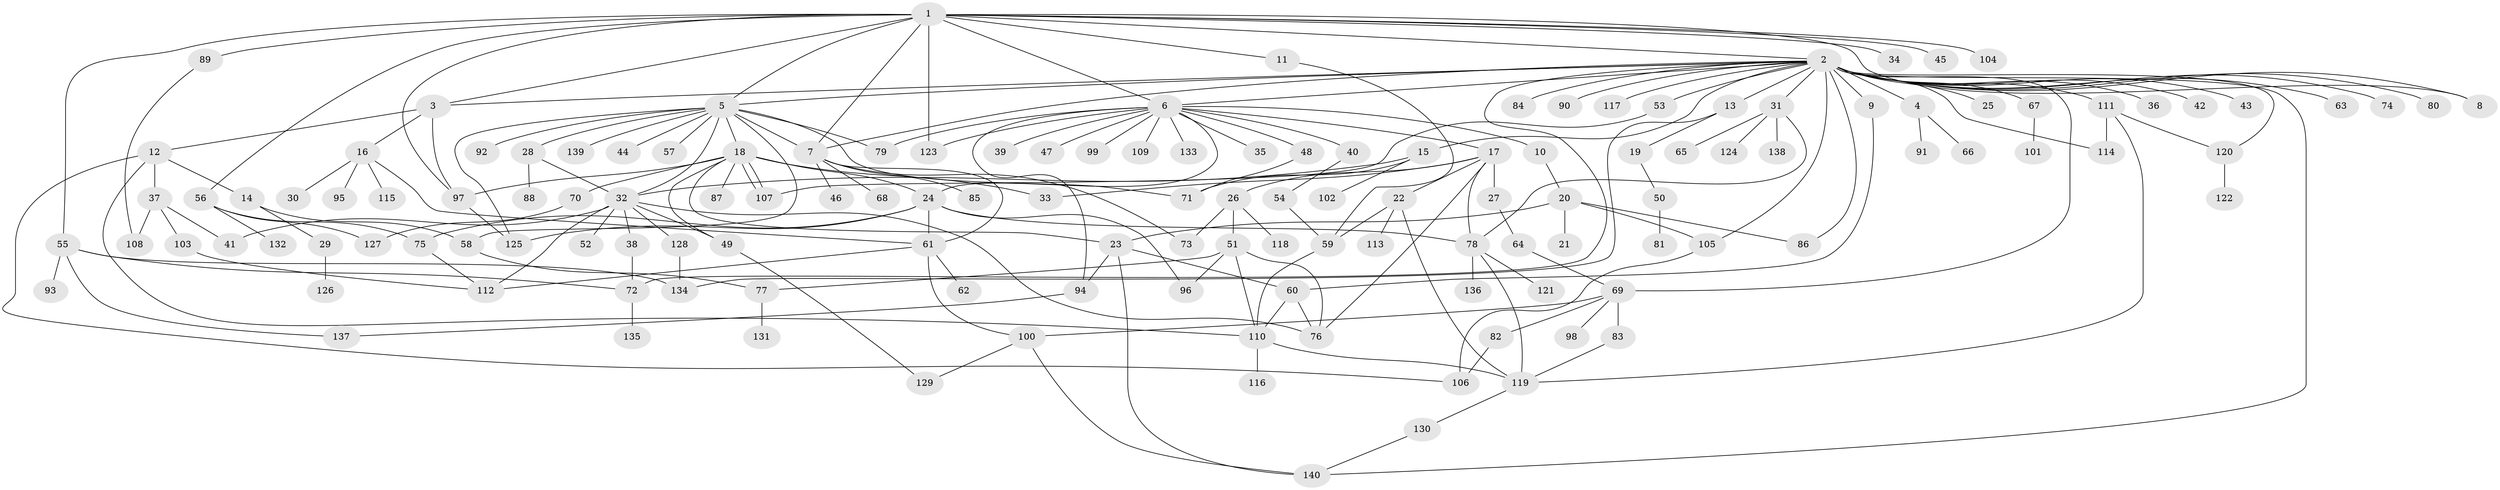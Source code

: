// coarse degree distribution, {13: 0.022727272727272728, 19: 0.022727272727272728, 6: 0.11363636363636363, 1: 0.11363636363636363, 8: 0.022727272727272728, 11: 0.022727272727272728, 5: 0.06818181818181818, 4: 0.20454545454545456, 7: 0.022727272727272728, 3: 0.13636363636363635, 2: 0.20454545454545456, 10: 0.022727272727272728, 12: 0.022727272727272728}
// Generated by graph-tools (version 1.1) at 2025/50/03/04/25 22:50:27]
// undirected, 140 vertices, 207 edges
graph export_dot {
  node [color=gray90,style=filled];
  1;
  2;
  3;
  4;
  5;
  6;
  7;
  8;
  9;
  10;
  11;
  12;
  13;
  14;
  15;
  16;
  17;
  18;
  19;
  20;
  21;
  22;
  23;
  24;
  25;
  26;
  27;
  28;
  29;
  30;
  31;
  32;
  33;
  34;
  35;
  36;
  37;
  38;
  39;
  40;
  41;
  42;
  43;
  44;
  45;
  46;
  47;
  48;
  49;
  50;
  51;
  52;
  53;
  54;
  55;
  56;
  57;
  58;
  59;
  60;
  61;
  62;
  63;
  64;
  65;
  66;
  67;
  68;
  69;
  70;
  71;
  72;
  73;
  74;
  75;
  76;
  77;
  78;
  79;
  80;
  81;
  82;
  83;
  84;
  85;
  86;
  87;
  88;
  89;
  90;
  91;
  92;
  93;
  94;
  95;
  96;
  97;
  98;
  99;
  100;
  101;
  102;
  103;
  104;
  105;
  106;
  107;
  108;
  109;
  110;
  111;
  112;
  113;
  114;
  115;
  116;
  117;
  118;
  119;
  120;
  121;
  122;
  123;
  124;
  125;
  126;
  127;
  128;
  129;
  130;
  131;
  132;
  133;
  134;
  135;
  136;
  137;
  138;
  139;
  140;
  1 -- 2;
  1 -- 3;
  1 -- 5;
  1 -- 6;
  1 -- 7;
  1 -- 8;
  1 -- 11;
  1 -- 34;
  1 -- 45;
  1 -- 55;
  1 -- 56;
  1 -- 89;
  1 -- 97;
  1 -- 104;
  1 -- 123;
  2 -- 3;
  2 -- 4;
  2 -- 5;
  2 -- 6;
  2 -- 7;
  2 -- 8;
  2 -- 9;
  2 -- 13;
  2 -- 15;
  2 -- 25;
  2 -- 31;
  2 -- 36;
  2 -- 42;
  2 -- 43;
  2 -- 53;
  2 -- 63;
  2 -- 67;
  2 -- 69;
  2 -- 72;
  2 -- 74;
  2 -- 80;
  2 -- 84;
  2 -- 86;
  2 -- 90;
  2 -- 105;
  2 -- 111;
  2 -- 114;
  2 -- 117;
  2 -- 120;
  2 -- 140;
  3 -- 12;
  3 -- 16;
  3 -- 97;
  4 -- 66;
  4 -- 91;
  5 -- 7;
  5 -- 18;
  5 -- 28;
  5 -- 32;
  5 -- 44;
  5 -- 57;
  5 -- 58;
  5 -- 71;
  5 -- 79;
  5 -- 92;
  5 -- 125;
  5 -- 139;
  6 -- 10;
  6 -- 17;
  6 -- 24;
  6 -- 35;
  6 -- 39;
  6 -- 40;
  6 -- 47;
  6 -- 48;
  6 -- 79;
  6 -- 94;
  6 -- 99;
  6 -- 109;
  6 -- 123;
  6 -- 133;
  7 -- 46;
  7 -- 61;
  7 -- 68;
  7 -- 73;
  7 -- 85;
  9 -- 60;
  10 -- 20;
  11 -- 59;
  12 -- 14;
  12 -- 37;
  12 -- 106;
  12 -- 110;
  13 -- 19;
  13 -- 134;
  14 -- 29;
  14 -- 58;
  15 -- 32;
  15 -- 71;
  15 -- 102;
  16 -- 30;
  16 -- 61;
  16 -- 95;
  16 -- 115;
  17 -- 22;
  17 -- 26;
  17 -- 27;
  17 -- 33;
  17 -- 76;
  17 -- 78;
  18 -- 23;
  18 -- 24;
  18 -- 33;
  18 -- 49;
  18 -- 70;
  18 -- 87;
  18 -- 97;
  18 -- 107;
  18 -- 107;
  19 -- 50;
  20 -- 21;
  20 -- 23;
  20 -- 86;
  20 -- 105;
  22 -- 59;
  22 -- 113;
  22 -- 119;
  23 -- 60;
  23 -- 94;
  23 -- 140;
  24 -- 61;
  24 -- 75;
  24 -- 78;
  24 -- 96;
  24 -- 125;
  26 -- 51;
  26 -- 73;
  26 -- 118;
  27 -- 64;
  28 -- 32;
  28 -- 88;
  29 -- 126;
  31 -- 65;
  31 -- 78;
  31 -- 124;
  31 -- 138;
  32 -- 38;
  32 -- 41;
  32 -- 49;
  32 -- 52;
  32 -- 76;
  32 -- 112;
  32 -- 128;
  37 -- 41;
  37 -- 103;
  37 -- 108;
  38 -- 72;
  40 -- 54;
  48 -- 71;
  49 -- 129;
  50 -- 81;
  51 -- 76;
  51 -- 77;
  51 -- 96;
  51 -- 110;
  53 -- 107;
  54 -- 59;
  55 -- 72;
  55 -- 93;
  55 -- 134;
  55 -- 137;
  56 -- 75;
  56 -- 127;
  56 -- 132;
  58 -- 77;
  59 -- 110;
  60 -- 76;
  60 -- 110;
  61 -- 62;
  61 -- 100;
  61 -- 112;
  64 -- 69;
  67 -- 101;
  69 -- 82;
  69 -- 83;
  69 -- 98;
  69 -- 100;
  70 -- 127;
  72 -- 135;
  75 -- 112;
  77 -- 131;
  78 -- 119;
  78 -- 121;
  78 -- 136;
  82 -- 106;
  83 -- 119;
  89 -- 108;
  94 -- 137;
  97 -- 125;
  100 -- 129;
  100 -- 140;
  103 -- 112;
  105 -- 106;
  110 -- 116;
  110 -- 119;
  111 -- 114;
  111 -- 119;
  111 -- 120;
  119 -- 130;
  120 -- 122;
  128 -- 134;
  130 -- 140;
}
